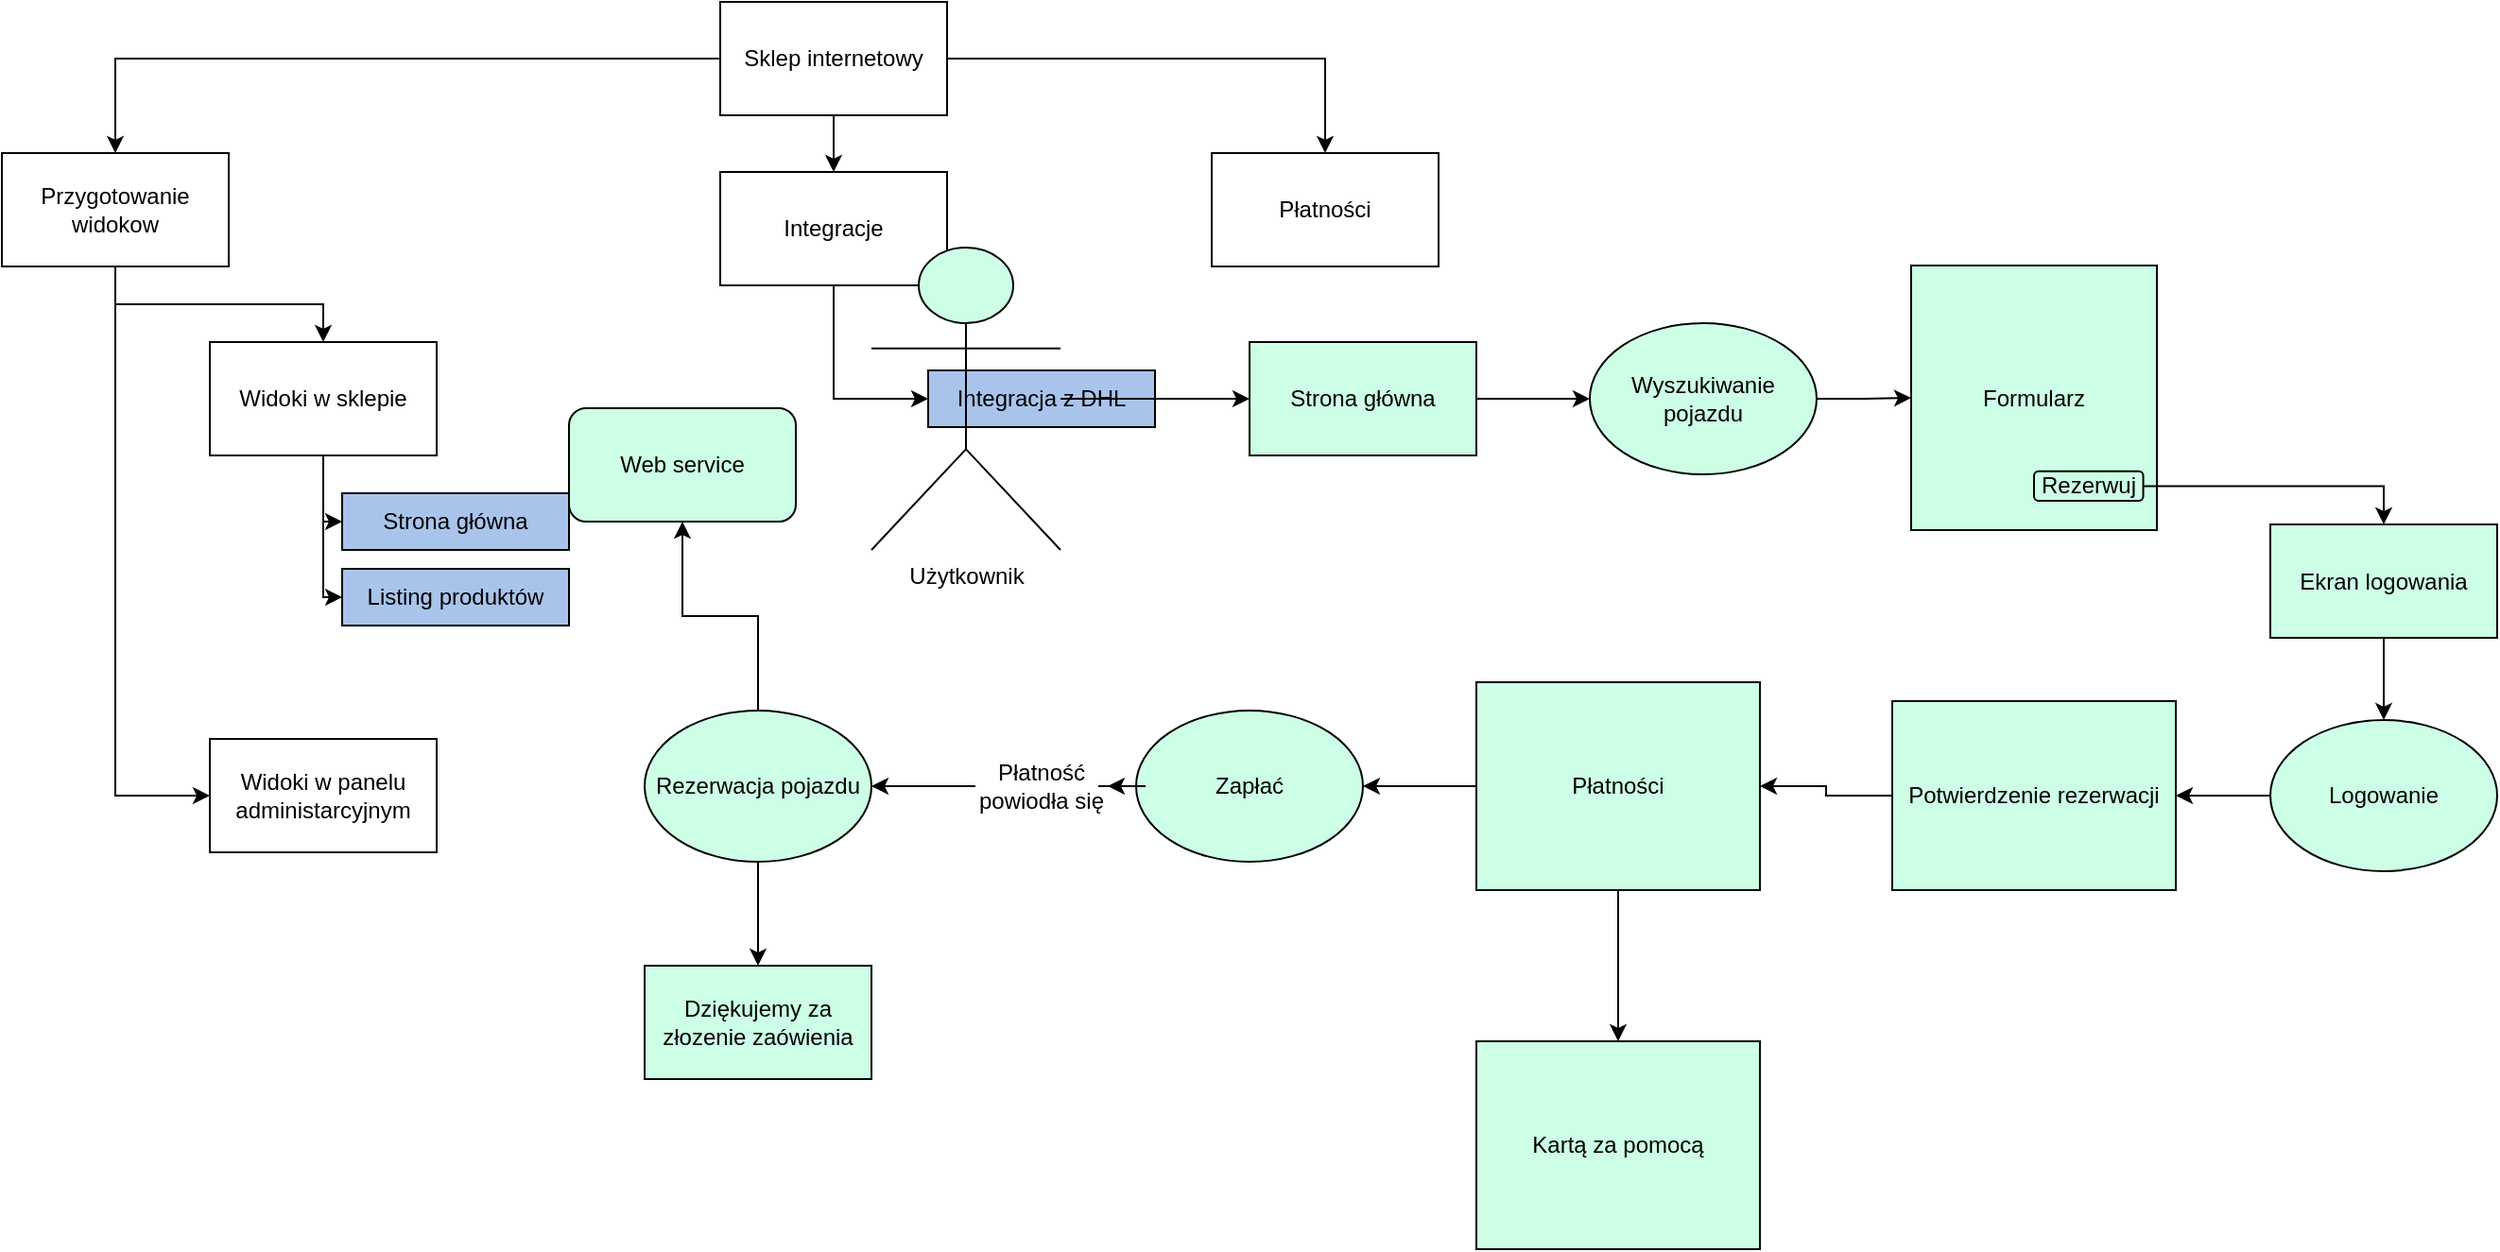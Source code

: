 <mxfile version="10.5.4" type="google"><diagram id="6m4c414SIKIVj4pE1OYV" name="WBS"><mxGraphModel dx="481" dy="540" grid="1" gridSize="10" guides="1" tooltips="1" connect="1" arrows="1" fold="1" page="1" pageScale="1" pageWidth="10000" pageHeight="10000" math="0" shadow="0"><root><mxCell id="0"/><mxCell id="1" parent="0"/><mxCell id="dBgOqZ5Dj38gJdQ_5vnw-3" value="" style="edgeStyle=orthogonalEdgeStyle;rounded=0;orthogonalLoop=1;jettySize=auto;html=1;" edge="1" parent="1" source="dBgOqZ5Dj38gJdQ_5vnw-1" target="dBgOqZ5Dj38gJdQ_5vnw-2"><mxGeometry relative="1" as="geometry"/></mxCell><mxCell id="dBgOqZ5Dj38gJdQ_5vnw-5" value="" style="edgeStyle=orthogonalEdgeStyle;rounded=0;orthogonalLoop=1;jettySize=auto;html=1;" edge="1" parent="1" source="dBgOqZ5Dj38gJdQ_5vnw-1" target="dBgOqZ5Dj38gJdQ_5vnw-4"><mxGeometry relative="1" as="geometry"/></mxCell><mxCell id="dBgOqZ5Dj38gJdQ_5vnw-7" value="" style="edgeStyle=orthogonalEdgeStyle;rounded=0;orthogonalLoop=1;jettySize=auto;html=1;" edge="1" parent="1" source="dBgOqZ5Dj38gJdQ_5vnw-1" target="dBgOqZ5Dj38gJdQ_5vnw-6"><mxGeometry relative="1" as="geometry"/></mxCell><mxCell id="dBgOqZ5Dj38gJdQ_5vnw-1" value="Sklep internetowy" style="rounded=0;whiteSpace=wrap;html=1;" vertex="1" parent="1"><mxGeometry x="510" y="90" width="120" height="60" as="geometry"/></mxCell><mxCell id="dBgOqZ5Dj38gJdQ_5vnw-19" value="" style="edgeStyle=orthogonalEdgeStyle;rounded=0;orthogonalLoop=1;jettySize=auto;html=1;" edge="1" parent="1" source="dBgOqZ5Dj38gJdQ_5vnw-6" target="dBgOqZ5Dj38gJdQ_5vnw-18"><mxGeometry relative="1" as="geometry"><Array as="points"><mxPoint x="570" y="300"/></Array></mxGeometry></mxCell><mxCell id="dBgOqZ5Dj38gJdQ_5vnw-6" value="Integracje" style="rounded=0;whiteSpace=wrap;html=1;" vertex="1" parent="1"><mxGeometry x="510" y="180" width="120" height="60" as="geometry"/></mxCell><mxCell id="dBgOqZ5Dj38gJdQ_5vnw-18" value="Integracja z DHL" style="rounded=0;whiteSpace=wrap;html=1;fillColor=#A9C4EB;" vertex="1" parent="1"><mxGeometry x="620" y="285" width="120" height="30" as="geometry"/></mxCell><mxCell id="dBgOqZ5Dj38gJdQ_5vnw-4" value="Płatności" style="rounded=0;whiteSpace=wrap;html=1;" vertex="1" parent="1"><mxGeometry x="770" y="170" width="120" height="60" as="geometry"/></mxCell><mxCell id="dBgOqZ5Dj38gJdQ_5vnw-9" value="" style="edgeStyle=orthogonalEdgeStyle;rounded=0;orthogonalLoop=1;jettySize=auto;html=1;" edge="1" parent="1" source="dBgOqZ5Dj38gJdQ_5vnw-2" target="dBgOqZ5Dj38gJdQ_5vnw-8"><mxGeometry relative="1" as="geometry"/></mxCell><mxCell id="dBgOqZ5Dj38gJdQ_5vnw-11" value="" style="edgeStyle=orthogonalEdgeStyle;rounded=0;orthogonalLoop=1;jettySize=auto;html=1;" edge="1" parent="1" source="dBgOqZ5Dj38gJdQ_5vnw-2" target="dBgOqZ5Dj38gJdQ_5vnw-10"><mxGeometry relative="1" as="geometry"><Array as="points"><mxPoint x="190" y="510"/></Array></mxGeometry></mxCell><mxCell id="dBgOqZ5Dj38gJdQ_5vnw-2" value="Przygotowanie widokow" style="rounded=0;whiteSpace=wrap;html=1;" vertex="1" parent="1"><mxGeometry x="130" y="170" width="120" height="60" as="geometry"/></mxCell><mxCell id="dBgOqZ5Dj38gJdQ_5vnw-10" value="Widoki w panelu administarcyjnym" style="rounded=0;whiteSpace=wrap;html=1;" vertex="1" parent="1"><mxGeometry x="240" y="480" width="120" height="60" as="geometry"/></mxCell><mxCell id="dBgOqZ5Dj38gJdQ_5vnw-13" value="" style="edgeStyle=orthogonalEdgeStyle;rounded=0;orthogonalLoop=1;jettySize=auto;html=1;" edge="1" parent="1" source="dBgOqZ5Dj38gJdQ_5vnw-8" target="dBgOqZ5Dj38gJdQ_5vnw-12"><mxGeometry relative="1" as="geometry"><Array as="points"><mxPoint x="300" y="365"/></Array></mxGeometry></mxCell><mxCell id="dBgOqZ5Dj38gJdQ_5vnw-15" value="" style="edgeStyle=orthogonalEdgeStyle;rounded=0;orthogonalLoop=1;jettySize=auto;html=1;" edge="1" parent="1" source="dBgOqZ5Dj38gJdQ_5vnw-8" target="dBgOqZ5Dj38gJdQ_5vnw-14"><mxGeometry relative="1" as="geometry"><Array as="points"><mxPoint x="300" y="405"/></Array></mxGeometry></mxCell><mxCell id="dBgOqZ5Dj38gJdQ_5vnw-8" value="Widoki w sklepie" style="rounded=0;whiteSpace=wrap;html=1;" vertex="1" parent="1"><mxGeometry x="240" y="270" width="120" height="60" as="geometry"/></mxCell><mxCell id="dBgOqZ5Dj38gJdQ_5vnw-14" value="Listing produktów" style="rounded=0;whiteSpace=wrap;html=1;fillColor=#A9C4EB;" vertex="1" parent="1"><mxGeometry x="310" y="390" width="120" height="30" as="geometry"/></mxCell><mxCell id="dBgOqZ5Dj38gJdQ_5vnw-12" value="Strona główna" style="rounded=0;whiteSpace=wrap;html=1;fillColor=#A9C4EB;" vertex="1" parent="1"><mxGeometry x="310" y="350" width="120" height="30" as="geometry"/></mxCell><mxCell id="QUDJZ2vbu3W9alPU3kw1-1" style="edgeStyle=orthogonalEdgeStyle;rounded=0;orthogonalLoop=1;jettySize=auto;html=1;entryX=0;entryY=0.5;entryDx=0;entryDy=0;" edge="1" parent="1" source="QUDJZ2vbu3W9alPU3kw1-2" target="QUDJZ2vbu3W9alPU3kw1-4"><mxGeometry relative="1" as="geometry"/></mxCell><mxCell id="QUDJZ2vbu3W9alPU3kw1-2" value="Użytkownik" style="shape=umlActor;verticalLabelPosition=bottom;labelBackgroundColor=#ffffff;verticalAlign=top;html=1;outlineConnect=0;fillColor=#CCFFE6;" vertex="1" parent="1"><mxGeometry x="590" y="220" width="100" height="160" as="geometry"/></mxCell><mxCell id="QUDJZ2vbu3W9alPU3kw1-3" style="edgeStyle=orthogonalEdgeStyle;rounded=0;orthogonalLoop=1;jettySize=auto;html=1;entryX=0;entryY=0.5;entryDx=0;entryDy=0;" edge="1" parent="1" source="QUDJZ2vbu3W9alPU3kw1-4" target="QUDJZ2vbu3W9alPU3kw1-6"><mxGeometry relative="1" as="geometry"/></mxCell><mxCell id="QUDJZ2vbu3W9alPU3kw1-4" value="Strona główna" style="rounded=0;whiteSpace=wrap;html=1;fillColor=#CCFFE6;" vertex="1" parent="1"><mxGeometry x="790" y="270" width="120" height="60" as="geometry"/></mxCell><mxCell id="QUDJZ2vbu3W9alPU3kw1-5" style="edgeStyle=orthogonalEdgeStyle;rounded=0;orthogonalLoop=1;jettySize=auto;html=1;" edge="1" parent="1" source="QUDJZ2vbu3W9alPU3kw1-6" target="QUDJZ2vbu3W9alPU3kw1-13"><mxGeometry relative="1" as="geometry"><mxPoint x="1150" y="300" as="targetPoint"/></mxGeometry></mxCell><mxCell id="QUDJZ2vbu3W9alPU3kw1-6" value="Wyszukiwanie pojazdu" style="ellipse;whiteSpace=wrap;html=1;fillColor=#CCFFE6;" vertex="1" parent="1"><mxGeometry x="970" y="260" width="120" height="80" as="geometry"/></mxCell><mxCell id="QUDJZ2vbu3W9alPU3kw1-7" style="edgeStyle=orthogonalEdgeStyle;rounded=0;orthogonalLoop=1;jettySize=auto;html=1;entryX=0.5;entryY=0;entryDx=0;entryDy=0;" edge="1" parent="1" source="QUDJZ2vbu3W9alPU3kw1-9" target="QUDJZ2vbu3W9alPU3kw1-28"><mxGeometry relative="1" as="geometry"/></mxCell><mxCell id="QUDJZ2vbu3W9alPU3kw1-8" value="" style="edgeStyle=orthogonalEdgeStyle;rounded=0;orthogonalLoop=1;jettySize=auto;html=1;" edge="1" parent="1" source="QUDJZ2vbu3W9alPU3kw1-9" target="QUDJZ2vbu3W9alPU3kw1-29"><mxGeometry relative="1" as="geometry"><mxPoint x="530" y="385" as="targetPoint"/></mxGeometry></mxCell><mxCell id="QUDJZ2vbu3W9alPU3kw1-9" value="Rezerwacja pojazdu" style="ellipse;whiteSpace=wrap;html=1;fillColor=#CCFFE6;" vertex="1" parent="1"><mxGeometry x="470" y="465" width="120" height="80" as="geometry"/></mxCell><mxCell id="QUDJZ2vbu3W9alPU3kw1-10" style="edgeStyle=orthogonalEdgeStyle;rounded=0;orthogonalLoop=1;jettySize=auto;html=1;" edge="1" parent="1" source="QUDJZ2vbu3W9alPU3kw1-11" target="QUDJZ2vbu3W9alPU3kw1-17"><mxGeometry relative="1" as="geometry"/></mxCell><mxCell id="QUDJZ2vbu3W9alPU3kw1-11" value="Ekran logowania" style="rounded=0;whiteSpace=wrap;html=1;fillColor=#CCFFE6;" vertex="1" parent="1"><mxGeometry x="1330" y="366.5" width="120" height="60" as="geometry"/></mxCell><mxCell id="QUDJZ2vbu3W9alPU3kw1-12" value="" style="group" vertex="1" connectable="0" parent="1"><mxGeometry x="1140" y="229.5" width="130" height="140" as="geometry"/></mxCell><mxCell id="QUDJZ2vbu3W9alPU3kw1-13" value="Formularz" style="rounded=0;whiteSpace=wrap;html=1;fillColor=#CCFFE6;" vertex="1" parent="QUDJZ2vbu3W9alPU3kw1-12"><mxGeometry width="130" height="140" as="geometry"/></mxCell><mxCell id="QUDJZ2vbu3W9alPU3kw1-14" value="Rezerwuj" style="rounded=1;whiteSpace=wrap;html=1;fillColor=#CCFFE6;" vertex="1" parent="QUDJZ2vbu3W9alPU3kw1-12"><mxGeometry x="65" y="108.889" width="57.778" height="15.556" as="geometry"/></mxCell><mxCell id="QUDJZ2vbu3W9alPU3kw1-15" style="edgeStyle=orthogonalEdgeStyle;rounded=0;orthogonalLoop=1;jettySize=auto;html=1;" edge="1" parent="1" source="QUDJZ2vbu3W9alPU3kw1-14" target="QUDJZ2vbu3W9alPU3kw1-11"><mxGeometry relative="1" as="geometry"/></mxCell><mxCell id="QUDJZ2vbu3W9alPU3kw1-16" style="edgeStyle=orthogonalEdgeStyle;rounded=0;orthogonalLoop=1;jettySize=auto;html=1;" edge="1" parent="1" source="QUDJZ2vbu3W9alPU3kw1-17" target="QUDJZ2vbu3W9alPU3kw1-19"><mxGeometry relative="1" as="geometry"/></mxCell><mxCell id="QUDJZ2vbu3W9alPU3kw1-17" value="Logowanie" style="ellipse;whiteSpace=wrap;html=1;fillColor=#CCFFE6;" vertex="1" parent="1"><mxGeometry x="1330" y="470" width="120" height="80" as="geometry"/></mxCell><mxCell id="QUDJZ2vbu3W9alPU3kw1-18" style="edgeStyle=orthogonalEdgeStyle;rounded=0;orthogonalLoop=1;jettySize=auto;html=1;entryX=1;entryY=0.5;entryDx=0;entryDy=0;" edge="1" parent="1" source="QUDJZ2vbu3W9alPU3kw1-19" target="QUDJZ2vbu3W9alPU3kw1-22"><mxGeometry relative="1" as="geometry"/></mxCell><mxCell id="QUDJZ2vbu3W9alPU3kw1-19" value="Potwierdzenie rezerwacji" style="rounded=0;whiteSpace=wrap;html=1;fillColor=#CCFFE6;" vertex="1" parent="1"><mxGeometry x="1130" y="460" width="150" height="100" as="geometry"/></mxCell><mxCell id="QUDJZ2vbu3W9alPU3kw1-20" style="edgeStyle=orthogonalEdgeStyle;rounded=0;orthogonalLoop=1;jettySize=auto;html=1;entryX=1;entryY=0.5;entryDx=0;entryDy=0;" edge="1" parent="1" source="QUDJZ2vbu3W9alPU3kw1-22" target="QUDJZ2vbu3W9alPU3kw1-24"><mxGeometry relative="1" as="geometry"/></mxCell><mxCell id="QUDJZ2vbu3W9alPU3kw1-21" value="" style="edgeStyle=orthogonalEdgeStyle;rounded=0;orthogonalLoop=1;jettySize=auto;html=1;" edge="1" parent="1" source="QUDJZ2vbu3W9alPU3kw1-22" target="QUDJZ2vbu3W9alPU3kw1-23"><mxGeometry relative="1" as="geometry"/></mxCell><mxCell id="QUDJZ2vbu3W9alPU3kw1-22" value="Płatności" style="rounded=0;whiteSpace=wrap;html=1;fillColor=#CCFFE6;" vertex="1" parent="1"><mxGeometry x="910" y="450" width="150" height="110" as="geometry"/></mxCell><mxCell id="QUDJZ2vbu3W9alPU3kw1-23" value="Kartą za pomocą" style="rounded=0;whiteSpace=wrap;html=1;fillColor=#CCFFE6;" vertex="1" parent="1"><mxGeometry x="910" y="640" width="150" height="110" as="geometry"/></mxCell><mxCell id="QUDJZ2vbu3W9alPU3kw1-24" value="Zapłać" style="ellipse;whiteSpace=wrap;html=1;fillColor=#CCFFE6;" vertex="1" parent="1"><mxGeometry x="730" y="465" width="120" height="80" as="geometry"/></mxCell><mxCell id="QUDJZ2vbu3W9alPU3kw1-25" style="edgeStyle=orthogonalEdgeStyle;rounded=0;orthogonalLoop=1;jettySize=auto;html=1;entryX=1;entryY=0.5;entryDx=0;entryDy=0;" edge="1" parent="1" source="QUDJZ2vbu3W9alPU3kw1-26" target="QUDJZ2vbu3W9alPU3kw1-9"><mxGeometry relative="1" as="geometry"/></mxCell><mxCell id="QUDJZ2vbu3W9alPU3kw1-26" value="Płatność powiodła się" style="text;html=1;strokeColor=none;fillColor=none;align=center;verticalAlign=middle;whiteSpace=wrap;rounded=0;" vertex="1" parent="1"><mxGeometry x="645" y="485" width="70" height="40" as="geometry"/></mxCell><mxCell id="QUDJZ2vbu3W9alPU3kw1-27" style="edgeStyle=orthogonalEdgeStyle;rounded=0;orthogonalLoop=1;jettySize=auto;html=1;" edge="1" parent="1" source="QUDJZ2vbu3W9alPU3kw1-24" target="QUDJZ2vbu3W9alPU3kw1-26"><mxGeometry relative="1" as="geometry"><mxPoint x="650" y="630" as="targetPoint"/><mxPoint x="730" y="505" as="sourcePoint"/></mxGeometry></mxCell><mxCell id="QUDJZ2vbu3W9alPU3kw1-28" value="Dziękujemy za złozenie zaówienia" style="rounded=0;whiteSpace=wrap;html=1;fillColor=#CCFFE6;" vertex="1" parent="1"><mxGeometry x="470" y="600" width="120" height="60" as="geometry"/></mxCell><mxCell id="QUDJZ2vbu3W9alPU3kw1-29" value="Web service" style="rounded=1;whiteSpace=wrap;html=1;fillColor=#CCFFE6;" vertex="1" parent="1"><mxGeometry x="430" y="305" width="120" height="60" as="geometry"/></mxCell></root></mxGraphModel></diagram><diagram id="adbng8lH6FXvqTRHQxSw" name="Diagram"><mxGraphModel dx="1471" dy="647" grid="1" gridSize="10" guides="1" tooltips="1" connect="1" arrows="1" fold="1" page="1" pageScale="1" pageWidth="10000" pageHeight="10000" math="0" shadow="0"><root><mxCell id="t0z2UOR5HzXn24GYFqnq-0"/><mxCell id="t0z2UOR5HzXn24GYFqnq-1" parent="t0z2UOR5HzXn24GYFqnq-0"/><mxCell id="vWmYMZ9QKi8WEtscA3OZ-11" style="edgeStyle=orthogonalEdgeStyle;rounded=0;orthogonalLoop=1;jettySize=auto;html=1;entryX=0;entryY=0.5;entryDx=0;entryDy=0;" edge="1" parent="t0z2UOR5HzXn24GYFqnq-1" source="vWmYMZ9QKi8WEtscA3OZ-0" target="vWmYMZ9QKi8WEtscA3OZ-1"><mxGeometry relative="1" as="geometry"/></mxCell><mxCell id="vWmYMZ9QKi8WEtscA3OZ-0" value="Użytkownika" style="shape=umlActor;verticalLabelPosition=bottom;labelBackgroundColor=#ffffff;verticalAlign=top;html=1;outlineConnect=0;fillColor=#A9C4EB;" vertex="1" parent="t0z2UOR5HzXn24GYFqnq-1"><mxGeometry x="210" y="130" width="70" height="120" as="geometry"/></mxCell><mxCell id="vWmYMZ9QKi8WEtscA3OZ-3" style="edgeStyle=orthogonalEdgeStyle;rounded=0;orthogonalLoop=1;jettySize=auto;html=1;entryX=0;entryY=0.5;entryDx=0;entryDy=0;" edge="1" parent="t0z2UOR5HzXn24GYFqnq-1" source="vWmYMZ9QKi8WEtscA3OZ-1" target="vWmYMZ9QKi8WEtscA3OZ-2"><mxGeometry relative="1" as="geometry"/></mxCell><mxCell id="vWmYMZ9QKi8WEtscA3OZ-1" value="Strona główna" style="rounded=0;whiteSpace=wrap;html=1;fillColor=#A9C4EB;" vertex="1" parent="t0z2UOR5HzXn24GYFqnq-1"><mxGeometry x="370" y="160" width="120" height="60" as="geometry"/></mxCell><mxCell id="vWmYMZ9QKi8WEtscA3OZ-5" style="edgeStyle=orthogonalEdgeStyle;rounded=0;orthogonalLoop=1;jettySize=auto;html=1;" edge="1" parent="t0z2UOR5HzXn24GYFqnq-1" source="vWmYMZ9QKi8WEtscA3OZ-2" target="vWmYMZ9QKi8WEtscA3OZ-4"><mxGeometry relative="1" as="geometry"/></mxCell><mxCell id="vWmYMZ9QKi8WEtscA3OZ-2" value="Wyszukuje" style="ellipse;whiteSpace=wrap;html=1;fillColor=#A9C4EB;" vertex="1" parent="t0z2UOR5HzXn24GYFqnq-1"><mxGeometry x="540" y="165" width="100" height="50" as="geometry"/></mxCell><mxCell id="vWmYMZ9QKi8WEtscA3OZ-8" style="edgeStyle=orthogonalEdgeStyle;rounded=0;orthogonalLoop=1;jettySize=auto;html=1;entryX=0;entryY=0.5;entryDx=0;entryDy=0;" edge="1" parent="t0z2UOR5HzXn24GYFqnq-1" source="vWmYMZ9QKi8WEtscA3OZ-4" target="vWmYMZ9QKi8WEtscA3OZ-7"><mxGeometry relative="1" as="geometry"/></mxCell><mxCell id="vWmYMZ9QKi8WEtscA3OZ-4" value="Listy produktów zawężonej" style="rounded=0;whiteSpace=wrap;html=1;fillColor=#A9C4EB;" vertex="1" parent="t0z2UOR5HzXn24GYFqnq-1"><mxGeometry x="700" y="50" width="140" height="70" as="geometry"/></mxCell><mxCell id="vWmYMZ9QKi8WEtscA3OZ-14" style="edgeStyle=orthogonalEdgeStyle;rounded=0;orthogonalLoop=1;jettySize=auto;html=1;entryX=0.5;entryY=0;entryDx=0;entryDy=0;" edge="1" parent="t0z2UOR5HzXn24GYFqnq-1" source="vWmYMZ9QKi8WEtscA3OZ-7" target="vWmYMZ9QKi8WEtscA3OZ-13"><mxGeometry relative="1" as="geometry"/></mxCell><mxCell id="vWmYMZ9QKi8WEtscA3OZ-7" value="Dodaje produkt do koszyka" style="ellipse;whiteSpace=wrap;html=1;fillColor=#A9C4EB;" vertex="1" parent="t0z2UOR5HzXn24GYFqnq-1"><mxGeometry x="920" y="45" width="120" height="80" as="geometry"/></mxCell><mxCell id="vWmYMZ9QKi8WEtscA3OZ-41" style="edgeStyle=orthogonalEdgeStyle;rounded=0;orthogonalLoop=1;jettySize=auto;html=1;entryX=1;entryY=0.5;entryDx=0;entryDy=0;" edge="1" parent="t0z2UOR5HzXn24GYFqnq-1" source="vWmYMZ9QKi8WEtscA3OZ-9" target="vWmYMZ9QKi8WEtscA3OZ-38"><mxGeometry relative="1" as="geometry"/></mxCell><mxCell id="vWmYMZ9QKi8WEtscA3OZ-42" style="edgeStyle=orthogonalEdgeStyle;rounded=0;orthogonalLoop=1;jettySize=auto;html=1;entryX=1;entryY=0.5;entryDx=0;entryDy=0;" edge="1" parent="t0z2UOR5HzXn24GYFqnq-1" source="vWmYMZ9QKi8WEtscA3OZ-9" target="vWmYMZ9QKi8WEtscA3OZ-39"><mxGeometry relative="1" as="geometry"/></mxCell><mxCell id="vWmYMZ9QKi8WEtscA3OZ-43" style="edgeStyle=orthogonalEdgeStyle;rounded=0;orthogonalLoop=1;jettySize=auto;html=1;entryX=1;entryY=0.5;entryDx=0;entryDy=0;" edge="1" parent="t0z2UOR5HzXn24GYFqnq-1" source="vWmYMZ9QKi8WEtscA3OZ-9" target="vWmYMZ9QKi8WEtscA3OZ-40"><mxGeometry relative="1" as="geometry"/></mxCell><mxCell id="vWmYMZ9QKi8WEtscA3OZ-9" value="Zamawia produkt" style="ellipse;whiteSpace=wrap;html=1;fillColor=#A9C4EB;" vertex="1" parent="t0z2UOR5HzXn24GYFqnq-1"><mxGeometry x="720" y="740" width="120" height="80" as="geometry"/></mxCell><mxCell id="vWmYMZ9QKi8WEtscA3OZ-17" style="edgeStyle=orthogonalEdgeStyle;rounded=0;orthogonalLoop=1;jettySize=auto;html=1;entryX=0.5;entryY=0;entryDx=0;entryDy=0;" edge="1" parent="t0z2UOR5HzXn24GYFqnq-1" source="vWmYMZ9QKi8WEtscA3OZ-13" target="vWmYMZ9QKi8WEtscA3OZ-15"><mxGeometry relative="1" as="geometry"/></mxCell><mxCell id="vWmYMZ9QKi8WEtscA3OZ-18" style="edgeStyle=orthogonalEdgeStyle;rounded=0;orthogonalLoop=1;jettySize=auto;html=1;" edge="1" parent="t0z2UOR5HzXn24GYFqnq-1" source="vWmYMZ9QKi8WEtscA3OZ-13" target="vWmYMZ9QKi8WEtscA3OZ-16"><mxGeometry relative="1" as="geometry"><Array as="points"><mxPoint x="1050" y="310"/></Array></mxGeometry></mxCell><mxCell id="vWmYMZ9QKi8WEtscA3OZ-13" value="Podsumowanie produktu" style="rounded=0;whiteSpace=wrap;html=1;fillColor=#A9C4EB;" vertex="1" parent="t0z2UOR5HzXn24GYFqnq-1"><mxGeometry x="870" y="280" width="120" height="60" as="geometry"/></mxCell><mxCell id="vWmYMZ9QKi8WEtscA3OZ-21" value="" style="edgeStyle=orthogonalEdgeStyle;rounded=0;orthogonalLoop=1;jettySize=auto;html=1;" edge="1" parent="t0z2UOR5HzXn24GYFqnq-1" source="vWmYMZ9QKi8WEtscA3OZ-15" target="vWmYMZ9QKi8WEtscA3OZ-19"><mxGeometry relative="1" as="geometry"/></mxCell><mxCell id="vWmYMZ9QKi8WEtscA3OZ-15" value="Zamawiam jako zalogowany" style="rounded=0;whiteSpace=wrap;html=1;fillColor=#A9C4EB;" vertex="1" parent="t0z2UOR5HzXn24GYFqnq-1"><mxGeometry x="720" y="390" width="120" height="60" as="geometry"/></mxCell><mxCell id="vWmYMZ9QKi8WEtscA3OZ-25" value="" style="edgeStyle=orthogonalEdgeStyle;rounded=0;orthogonalLoop=1;jettySize=auto;html=1;" edge="1" parent="t0z2UOR5HzXn24GYFqnq-1" source="vWmYMZ9QKi8WEtscA3OZ-16" target="vWmYMZ9QKi8WEtscA3OZ-23"><mxGeometry relative="1" as="geometry"/></mxCell><mxCell id="vWmYMZ9QKi8WEtscA3OZ-16" value="Zamawiam jako niezalogowany" style="rounded=0;whiteSpace=wrap;html=1;fillColor=#A9C4EB;" vertex="1" parent="t0z2UOR5HzXn24GYFqnq-1"><mxGeometry x="990" y="400" width="120" height="60" as="geometry"/></mxCell><mxCell id="vWmYMZ9QKi8WEtscA3OZ-46" style="edgeStyle=orthogonalEdgeStyle;rounded=0;orthogonalLoop=1;jettySize=auto;html=1;entryX=1;entryY=0.5;entryDx=0;entryDy=0;" edge="1" parent="t0z2UOR5HzXn24GYFqnq-1" source="vWmYMZ9QKi8WEtscA3OZ-19" target="vWmYMZ9QKi8WEtscA3OZ-45"><mxGeometry relative="1" as="geometry"/></mxCell><mxCell id="vWmYMZ9QKi8WEtscA3OZ-56" style="edgeStyle=orthogonalEdgeStyle;rounded=0;orthogonalLoop=1;jettySize=auto;html=1;entryX=0.5;entryY=0;entryDx=0;entryDy=0;" edge="1" parent="t0z2UOR5HzXn24GYFqnq-1" source="vWmYMZ9QKi8WEtscA3OZ-19" target="vWmYMZ9QKi8WEtscA3OZ-50"><mxGeometry relative="1" as="geometry"/></mxCell><mxCell id="vWmYMZ9QKi8WEtscA3OZ-19" value="Widok płatności" style="rounded=0;whiteSpace=wrap;html=1;fillColor=#A9C4EB;" vertex="1" parent="t0z2UOR5HzXn24GYFqnq-1"><mxGeometry x="720" y="480" width="120" height="60" as="geometry"/></mxCell><mxCell id="vWmYMZ9QKi8WEtscA3OZ-26" value="" style="edgeStyle=orthogonalEdgeStyle;rounded=0;orthogonalLoop=1;jettySize=auto;html=1;entryX=0.5;entryY=0;entryDx=0;entryDy=0;" edge="1" parent="t0z2UOR5HzXn24GYFqnq-1" source="vWmYMZ9QKi8WEtscA3OZ-23" target="vWmYMZ9QKi8WEtscA3OZ-50"><mxGeometry relative="1" as="geometry"><mxPoint x="1050.176" y="570" as="targetPoint"/></mxGeometry></mxCell><mxCell id="vWmYMZ9QKi8WEtscA3OZ-58" style="edgeStyle=orthogonalEdgeStyle;rounded=0;orthogonalLoop=1;jettySize=auto;html=1;entryX=0.5;entryY=0;entryDx=0;entryDy=0;" edge="1" parent="t0z2UOR5HzXn24GYFqnq-1" source="vWmYMZ9QKi8WEtscA3OZ-23" target="vWmYMZ9QKi8WEtscA3OZ-35"><mxGeometry relative="1" as="geometry"><Array as="points"><mxPoint x="1050" y="580"/><mxPoint x="780" y="580"/></Array></mxGeometry></mxCell><mxCell id="vWmYMZ9QKi8WEtscA3OZ-23" value="Widok płatności" style="rounded=0;whiteSpace=wrap;html=1;fillColor=#A9C4EB;" vertex="1" parent="t0z2UOR5HzXn24GYFqnq-1"><mxGeometry x="990" y="480" width="120" height="60" as="geometry"/></mxCell><mxCell id="vWmYMZ9QKi8WEtscA3OZ-30" value="" style="edgeStyle=orthogonalEdgeStyle;rounded=0;orthogonalLoop=1;jettySize=auto;html=1;" edge="1" parent="t0z2UOR5HzXn24GYFqnq-1" source="vWmYMZ9QKi8WEtscA3OZ-27" target="vWmYMZ9QKi8WEtscA3OZ-29"><mxGeometry relative="1" as="geometry"/></mxCell><mxCell id="vWmYMZ9QKi8WEtscA3OZ-27" value="Dane adresowe" style="rounded=0;whiteSpace=wrap;html=1;fillColor=#A9C4EB;" vertex="1" parent="t0z2UOR5HzXn24GYFqnq-1"><mxGeometry x="990" y="731.5" width="120" height="60" as="geometry"/></mxCell><mxCell id="vWmYMZ9QKi8WEtscA3OZ-33" style="edgeStyle=orthogonalEdgeStyle;rounded=0;orthogonalLoop=1;jettySize=auto;html=1;entryX=1;entryY=0.5;entryDx=0;entryDy=0;" edge="1" parent="t0z2UOR5HzXn24GYFqnq-1" source="vWmYMZ9QKi8WEtscA3OZ-29" target="vWmYMZ9QKi8WEtscA3OZ-9"><mxGeometry relative="1" as="geometry"/></mxCell><mxCell id="vWmYMZ9QKi8WEtscA3OZ-29" value="Faktura" style="rounded=0;whiteSpace=wrap;html=1;fillColor=#A9C4EB;" vertex="1" parent="t0z2UOR5HzXn24GYFqnq-1"><mxGeometry x="980" y="833" width="120" height="60" as="geometry"/></mxCell><mxCell id="vWmYMZ9QKi8WEtscA3OZ-37" value="" style="edgeStyle=orthogonalEdgeStyle;rounded=0;orthogonalLoop=1;jettySize=auto;html=1;" edge="1" parent="t0z2UOR5HzXn24GYFqnq-1" source="vWmYMZ9QKi8WEtscA3OZ-35" target="vWmYMZ9QKi8WEtscA3OZ-9"><mxGeometry relative="1" as="geometry"/></mxCell><mxCell id="vWmYMZ9QKi8WEtscA3OZ-35" value="Faktura" style="rounded=0;whiteSpace=wrap;html=1;fillColor=#A9C4EB;" vertex="1" parent="t0z2UOR5HzXn24GYFqnq-1"><mxGeometry x="720" y="650" width="120" height="60" as="geometry"/></mxCell><mxCell id="vWmYMZ9QKi8WEtscA3OZ-38" value="Do bazy" style="rounded=1;whiteSpace=wrap;html=1;fillColor=#A9C4EB;" vertex="1" parent="t0z2UOR5HzXn24GYFqnq-1"><mxGeometry x="410" y="680" width="120" height="60" as="geometry"/></mxCell><mxCell id="vWmYMZ9QKi8WEtscA3OZ-39" value="Do systemu magzynoweg" style="rounded=1;whiteSpace=wrap;html=1;fillColor=#A9C4EB;" vertex="1" parent="t0z2UOR5HzXn24GYFqnq-1"><mxGeometry x="410" y="790" width="120" height="60" as="geometry"/></mxCell><mxCell id="vWmYMZ9QKi8WEtscA3OZ-40" value="Do api do magazynu" style="rounded=1;whiteSpace=wrap;html=1;fillColor=#A9C4EB;" vertex="1" parent="t0z2UOR5HzXn24GYFqnq-1"><mxGeometry x="410" y="880" width="120" height="60" as="geometry"/></mxCell><mxCell id="vWmYMZ9QKi8WEtscA3OZ-48" style="edgeStyle=orthogonalEdgeStyle;rounded=0;orthogonalLoop=1;jettySize=auto;html=1;entryX=1;entryY=0.5;entryDx=0;entryDy=0;" edge="1" parent="t0z2UOR5HzXn24GYFqnq-1" source="vWmYMZ9QKi8WEtscA3OZ-45" target="vWmYMZ9QKi8WEtscA3OZ-47"><mxGeometry relative="1" as="geometry"/></mxCell><mxCell id="vWmYMZ9QKi8WEtscA3OZ-49" style="edgeStyle=orthogonalEdgeStyle;rounded=0;orthogonalLoop=1;jettySize=auto;html=1;entryX=0;entryY=0.5;entryDx=0;entryDy=0;" edge="1" parent="t0z2UOR5HzXn24GYFqnq-1" source="vWmYMZ9QKi8WEtscA3OZ-45" target="vWmYMZ9QKi8WEtscA3OZ-13"><mxGeometry relative="1" as="geometry"><Array as="points"><mxPoint x="560" y="309"/></Array></mxGeometry></mxCell><mxCell id="vWmYMZ9QKi8WEtscA3OZ-59" style="edgeStyle=orthogonalEdgeStyle;rounded=0;orthogonalLoop=1;jettySize=auto;html=1;" edge="1" parent="t0z2UOR5HzXn24GYFqnq-1" source="vWmYMZ9QKi8WEtscA3OZ-45" target="vWmYMZ9QKi8WEtscA3OZ-38"><mxGeometry relative="1" as="geometry"/></mxCell><mxCell id="vWmYMZ9QKi8WEtscA3OZ-45" value="Wykonaj płątność" style="ellipse;whiteSpace=wrap;html=1;fillColor=#A9C4EB;" vertex="1" parent="t0z2UOR5HzXn24GYFqnq-1"><mxGeometry x="500" y="473" width="120" height="80" as="geometry"/></mxCell><mxCell id="vWmYMZ9QKi8WEtscA3OZ-47" value="Brak środków" style="rounded=0;whiteSpace=wrap;html=1;fillColor=#A9C4EB;" vertex="1" parent="t0z2UOR5HzXn24GYFqnq-1"><mxGeometry x="280" y="456.5" width="150" height="107" as="geometry"/></mxCell><mxCell id="vWmYMZ9QKi8WEtscA3OZ-62" style="edgeStyle=orthogonalEdgeStyle;rounded=0;orthogonalLoop=1;jettySize=auto;html=1;" edge="1" parent="t0z2UOR5HzXn24GYFqnq-1" source="vWmYMZ9QKi8WEtscA3OZ-50" target="vWmYMZ9QKi8WEtscA3OZ-61"><mxGeometry relative="1" as="geometry"/></mxCell><mxCell id="vWmYMZ9QKi8WEtscA3OZ-50" value="" style="rounded=0;whiteSpace=wrap;html=1;fillColor=#A9C4EB;" vertex="1" parent="t0z2UOR5HzXn24GYFqnq-1"><mxGeometry x="1170" y="473" width="280" height="427" as="geometry"/></mxCell><mxCell id="vWmYMZ9QKi8WEtscA3OZ-51" value="IMie" style="rounded=0;whiteSpace=wrap;html=1;fillColor=#A9C4EB;" vertex="1" parent="t0z2UOR5HzXn24GYFqnq-1"><mxGeometry x="1190" y="504" width="230" height="36" as="geometry"/></mxCell><mxCell id="vWmYMZ9QKi8WEtscA3OZ-52" value="Nazwisko" style="rounded=0;whiteSpace=wrap;html=1;fillColor=#A9C4EB;" vertex="1" parent="t0z2UOR5HzXn24GYFqnq-1"><mxGeometry x="1195" y="552" width="230" height="36" as="geometry"/></mxCell><mxCell id="vWmYMZ9QKi8WEtscA3OZ-57" style="edgeStyle=orthogonalEdgeStyle;rounded=0;orthogonalLoop=1;jettySize=auto;html=1;entryX=0.5;entryY=0;entryDx=0;entryDy=0;" edge="1" parent="t0z2UOR5HzXn24GYFqnq-1" source="vWmYMZ9QKi8WEtscA3OZ-53" target="vWmYMZ9QKi8WEtscA3OZ-27"><mxGeometry relative="1" as="geometry"/></mxCell><mxCell id="vWmYMZ9QKi8WEtscA3OZ-53" value="" style="ellipse;whiteSpace=wrap;html=1;fillColor=#A9C4EB;" vertex="1" parent="t0z2UOR5HzXn24GYFqnq-1"><mxGeometry x="1190" y="630" width="30" height="30" as="geometry"/></mxCell><mxCell id="vWmYMZ9QKi8WEtscA3OZ-54" value="Ten sam adres co adres dostawy" style="text;html=1;strokeColor=none;fillColor=none;align=center;verticalAlign=middle;whiteSpace=wrap;rounded=0;" vertex="1" parent="t0z2UOR5HzXn24GYFqnq-1"><mxGeometry x="1250" y="635" width="150" height="20" as="geometry"/></mxCell><mxCell id="vWmYMZ9QKi8WEtscA3OZ-55" value="" style="rounded=0;whiteSpace=wrap;html=1;fillColor=#A680B8;" vertex="1" parent="t0z2UOR5HzXn24GYFqnq-1"><mxGeometry x="1202.5" y="690" width="205" height="143" as="geometry"/></mxCell><mxCell id="vWmYMZ9QKi8WEtscA3OZ-64" style="edgeStyle=orthogonalEdgeStyle;rounded=0;orthogonalLoop=1;jettySize=auto;html=1;entryX=1;entryY=0.5;entryDx=0;entryDy=0;" edge="1" parent="t0z2UOR5HzXn24GYFqnq-1" source="vWmYMZ9QKi8WEtscA3OZ-61" target="vWmYMZ9QKi8WEtscA3OZ-63"><mxGeometry relative="1" as="geometry"/></mxCell><mxCell id="vWmYMZ9QKi8WEtscA3OZ-61" value="Tryb offline" style="shape=process;whiteSpace=wrap;html=1;backgroundOutline=1;fillColor=#A680B8;" vertex="1" parent="t0z2UOR5HzXn24GYFqnq-1"><mxGeometry x="1203" y="980" width="120" height="60" as="geometry"/></mxCell><mxCell id="vWmYMZ9QKi8WEtscA3OZ-63" value="Pokaz komunikat o braku internetu" style="rounded=0;whiteSpace=wrap;html=1;fillColor=#A680B8;" vertex="1" parent="t0z2UOR5HzXn24GYFqnq-1"><mxGeometry x="820" y="980" width="120" height="60" as="geometry"/></mxCell></root></mxGraphModel></diagram></mxfile>
